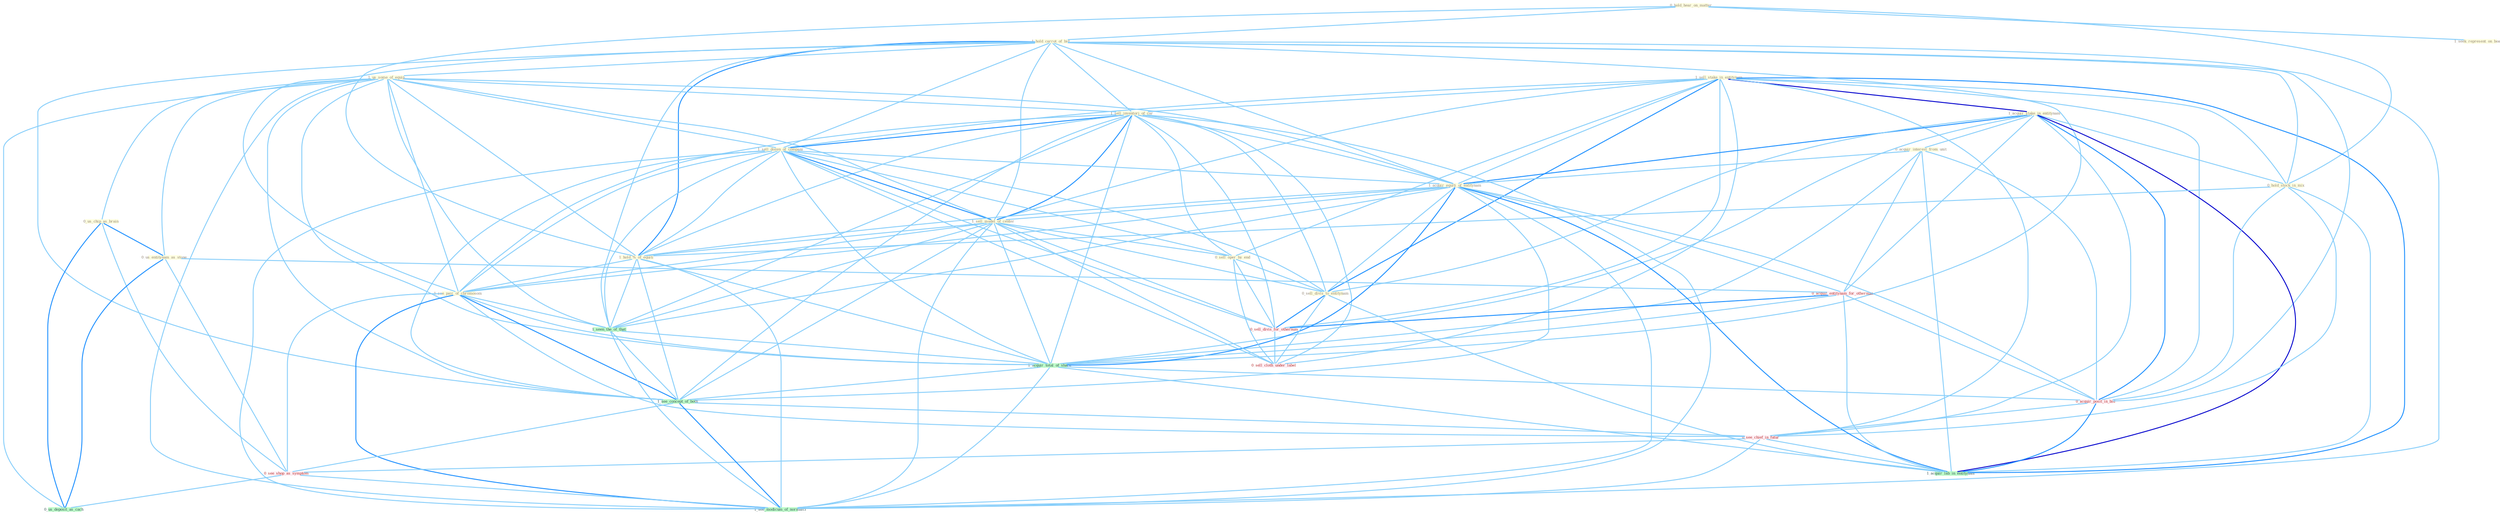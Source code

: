 Graph G{ 
    node
    [shape=polygon,style=filled,width=.5,height=.06,color="#BDFCC9",fixedsize=true,fontsize=4,
    fontcolor="#2f4f4f"];
    {node
    [color="#ffffe0", fontcolor="#8b7d6b"] "0_hold_hear_on_matter " "1_sell_stake_in_entitynam " "1_hold_carrot_of_bid " "1_acquir_stake_in_entitynam " "0_hold_stock_in_mix " "0_acquir_interest_from_unit " "1_us_some_of_equip " "1_sell_inventori_of_car " "1_seek_represent_on_board " "1_sell_dozen_of_compani " "1_acquir_equiti_of_entitynam " "1_sell_model_of_center " "0_us_chip_as_brain " "0_sell_oper_by_end " "1_hold_%_of_equiti " "0_sell_divis_to_entitynam " "1_see_pair_of_chromosom " "0_us_entitynam_as_stone "}
{node [color="#fff0f5", fontcolor="#b22222"] "0_acquir_entitynam_for_othernum " "0_sell_divis_for_othernum " "0_sell_cloth_under_label " "0_acquir_posit_in_bid " "0_see_chief_in_futur " "0_see_shop_as_symptom "}
edge [color="#B0E2FF"];

	"0_hold_hear_on_matter " -- "1_hold_carrot_of_bid " [w="1", color="#87cefa" ];
	"0_hold_hear_on_matter " -- "0_hold_stock_in_mix " [w="1", color="#87cefa" ];
	"0_hold_hear_on_matter " -- "1_seek_represent_on_board " [w="1", color="#87cefa" ];
	"0_hold_hear_on_matter " -- "1_hold_%_of_equiti " [w="1", color="#87cefa" ];
	"1_sell_stake_in_entitynam " -- "1_acquir_stake_in_entitynam " [w="3", color="#0000cd" , len=0.6];
	"1_sell_stake_in_entitynam " -- "0_hold_stock_in_mix " [w="1", color="#87cefa" ];
	"1_sell_stake_in_entitynam " -- "1_sell_inventori_of_car " [w="1", color="#87cefa" ];
	"1_sell_stake_in_entitynam " -- "1_sell_dozen_of_compani " [w="1", color="#87cefa" ];
	"1_sell_stake_in_entitynam " -- "1_acquir_equiti_of_entitynam " [w="1", color="#87cefa" ];
	"1_sell_stake_in_entitynam " -- "1_sell_model_of_center " [w="1", color="#87cefa" ];
	"1_sell_stake_in_entitynam " -- "0_sell_oper_by_end " [w="1", color="#87cefa" ];
	"1_sell_stake_in_entitynam " -- "0_sell_divis_to_entitynam " [w="2", color="#1e90ff" , len=0.8];
	"1_sell_stake_in_entitynam " -- "0_sell_divis_for_othernum " [w="1", color="#87cefa" ];
	"1_sell_stake_in_entitynam " -- "0_sell_cloth_under_label " [w="1", color="#87cefa" ];
	"1_sell_stake_in_entitynam " -- "0_acquir_posit_in_bid " [w="1", color="#87cefa" ];
	"1_sell_stake_in_entitynam " -- "0_see_chief_in_futur " [w="1", color="#87cefa" ];
	"1_sell_stake_in_entitynam " -- "1_acquir_lab_in_entitynam " [w="2", color="#1e90ff" , len=0.8];
	"1_hold_carrot_of_bid " -- "0_hold_stock_in_mix " [w="1", color="#87cefa" ];
	"1_hold_carrot_of_bid " -- "1_us_some_of_equip " [w="1", color="#87cefa" ];
	"1_hold_carrot_of_bid " -- "1_sell_inventori_of_car " [w="1", color="#87cefa" ];
	"1_hold_carrot_of_bid " -- "1_sell_dozen_of_compani " [w="1", color="#87cefa" ];
	"1_hold_carrot_of_bid " -- "1_acquir_equiti_of_entitynam " [w="1", color="#87cefa" ];
	"1_hold_carrot_of_bid " -- "1_sell_model_of_center " [w="1", color="#87cefa" ];
	"1_hold_carrot_of_bid " -- "1_hold_%_of_equiti " [w="2", color="#1e90ff" , len=0.8];
	"1_hold_carrot_of_bid " -- "1_see_pair_of_chromosom " [w="1", color="#87cefa" ];
	"1_hold_carrot_of_bid " -- "1_seen_the_of_that " [w="1", color="#87cefa" ];
	"1_hold_carrot_of_bid " -- "1_acquir_total_of_share " [w="1", color="#87cefa" ];
	"1_hold_carrot_of_bid " -- "0_acquir_posit_in_bid " [w="1", color="#87cefa" ];
	"1_hold_carrot_of_bid " -- "1_see_concept_of_both " [w="1", color="#87cefa" ];
	"1_hold_carrot_of_bid " -- "1_see_modicum_of_normalci " [w="1", color="#87cefa" ];
	"1_acquir_stake_in_entitynam " -- "0_hold_stock_in_mix " [w="1", color="#87cefa" ];
	"1_acquir_stake_in_entitynam " -- "0_acquir_interest_from_unit " [w="1", color="#87cefa" ];
	"1_acquir_stake_in_entitynam " -- "1_acquir_equiti_of_entitynam " [w="2", color="#1e90ff" , len=0.8];
	"1_acquir_stake_in_entitynam " -- "0_sell_divis_to_entitynam " [w="1", color="#87cefa" ];
	"1_acquir_stake_in_entitynam " -- "0_acquir_entitynam_for_othernum " [w="1", color="#87cefa" ];
	"1_acquir_stake_in_entitynam " -- "1_acquir_total_of_share " [w="1", color="#87cefa" ];
	"1_acquir_stake_in_entitynam " -- "0_acquir_posit_in_bid " [w="2", color="#1e90ff" , len=0.8];
	"1_acquir_stake_in_entitynam " -- "0_see_chief_in_futur " [w="1", color="#87cefa" ];
	"1_acquir_stake_in_entitynam " -- "1_acquir_lab_in_entitynam " [w="3", color="#0000cd" , len=0.6];
	"0_hold_stock_in_mix " -- "1_hold_%_of_equiti " [w="1", color="#87cefa" ];
	"0_hold_stock_in_mix " -- "0_acquir_posit_in_bid " [w="1", color="#87cefa" ];
	"0_hold_stock_in_mix " -- "0_see_chief_in_futur " [w="1", color="#87cefa" ];
	"0_hold_stock_in_mix " -- "1_acquir_lab_in_entitynam " [w="1", color="#87cefa" ];
	"0_acquir_interest_from_unit " -- "1_acquir_equiti_of_entitynam " [w="1", color="#87cefa" ];
	"0_acquir_interest_from_unit " -- "0_acquir_entitynam_for_othernum " [w="1", color="#87cefa" ];
	"0_acquir_interest_from_unit " -- "1_acquir_total_of_share " [w="1", color="#87cefa" ];
	"0_acquir_interest_from_unit " -- "0_acquir_posit_in_bid " [w="1", color="#87cefa" ];
	"0_acquir_interest_from_unit " -- "1_acquir_lab_in_entitynam " [w="1", color="#87cefa" ];
	"1_us_some_of_equip " -- "1_sell_inventori_of_car " [w="1", color="#87cefa" ];
	"1_us_some_of_equip " -- "1_sell_dozen_of_compani " [w="1", color="#87cefa" ];
	"1_us_some_of_equip " -- "1_acquir_equiti_of_entitynam " [w="1", color="#87cefa" ];
	"1_us_some_of_equip " -- "1_sell_model_of_center " [w="1", color="#87cefa" ];
	"1_us_some_of_equip " -- "0_us_chip_as_brain " [w="1", color="#87cefa" ];
	"1_us_some_of_equip " -- "1_hold_%_of_equiti " [w="1", color="#87cefa" ];
	"1_us_some_of_equip " -- "1_see_pair_of_chromosom " [w="1", color="#87cefa" ];
	"1_us_some_of_equip " -- "0_us_entitynam_as_stone " [w="1", color="#87cefa" ];
	"1_us_some_of_equip " -- "1_seen_the_of_that " [w="1", color="#87cefa" ];
	"1_us_some_of_equip " -- "1_acquir_total_of_share " [w="1", color="#87cefa" ];
	"1_us_some_of_equip " -- "1_see_concept_of_both " [w="1", color="#87cefa" ];
	"1_us_some_of_equip " -- "0_us_deposit_as_cach " [w="1", color="#87cefa" ];
	"1_us_some_of_equip " -- "1_see_modicum_of_normalci " [w="1", color="#87cefa" ];
	"1_sell_inventori_of_car " -- "1_sell_dozen_of_compani " [w="2", color="#1e90ff" , len=0.8];
	"1_sell_inventori_of_car " -- "1_acquir_equiti_of_entitynam " [w="1", color="#87cefa" ];
	"1_sell_inventori_of_car " -- "1_sell_model_of_center " [w="2", color="#1e90ff" , len=0.8];
	"1_sell_inventori_of_car " -- "0_sell_oper_by_end " [w="1", color="#87cefa" ];
	"1_sell_inventori_of_car " -- "1_hold_%_of_equiti " [w="1", color="#87cefa" ];
	"1_sell_inventori_of_car " -- "0_sell_divis_to_entitynam " [w="1", color="#87cefa" ];
	"1_sell_inventori_of_car " -- "1_see_pair_of_chromosom " [w="1", color="#87cefa" ];
	"1_sell_inventori_of_car " -- "1_seen_the_of_that " [w="1", color="#87cefa" ];
	"1_sell_inventori_of_car " -- "0_sell_divis_for_othernum " [w="1", color="#87cefa" ];
	"1_sell_inventori_of_car " -- "1_acquir_total_of_share " [w="1", color="#87cefa" ];
	"1_sell_inventori_of_car " -- "0_sell_cloth_under_label " [w="1", color="#87cefa" ];
	"1_sell_inventori_of_car " -- "1_see_concept_of_both " [w="1", color="#87cefa" ];
	"1_sell_inventori_of_car " -- "1_see_modicum_of_normalci " [w="1", color="#87cefa" ];
	"1_sell_dozen_of_compani " -- "1_acquir_equiti_of_entitynam " [w="1", color="#87cefa" ];
	"1_sell_dozen_of_compani " -- "1_sell_model_of_center " [w="2", color="#1e90ff" , len=0.8];
	"1_sell_dozen_of_compani " -- "0_sell_oper_by_end " [w="1", color="#87cefa" ];
	"1_sell_dozen_of_compani " -- "1_hold_%_of_equiti " [w="1", color="#87cefa" ];
	"1_sell_dozen_of_compani " -- "0_sell_divis_to_entitynam " [w="1", color="#87cefa" ];
	"1_sell_dozen_of_compani " -- "1_see_pair_of_chromosom " [w="1", color="#87cefa" ];
	"1_sell_dozen_of_compani " -- "1_seen_the_of_that " [w="1", color="#87cefa" ];
	"1_sell_dozen_of_compani " -- "0_sell_divis_for_othernum " [w="1", color="#87cefa" ];
	"1_sell_dozen_of_compani " -- "1_acquir_total_of_share " [w="1", color="#87cefa" ];
	"1_sell_dozen_of_compani " -- "0_sell_cloth_under_label " [w="1", color="#87cefa" ];
	"1_sell_dozen_of_compani " -- "1_see_concept_of_both " [w="1", color="#87cefa" ];
	"1_sell_dozen_of_compani " -- "1_see_modicum_of_normalci " [w="1", color="#87cefa" ];
	"1_acquir_equiti_of_entitynam " -- "1_sell_model_of_center " [w="1", color="#87cefa" ];
	"1_acquir_equiti_of_entitynam " -- "1_hold_%_of_equiti " [w="1", color="#87cefa" ];
	"1_acquir_equiti_of_entitynam " -- "0_sell_divis_to_entitynam " [w="1", color="#87cefa" ];
	"1_acquir_equiti_of_entitynam " -- "1_see_pair_of_chromosom " [w="1", color="#87cefa" ];
	"1_acquir_equiti_of_entitynam " -- "0_acquir_entitynam_for_othernum " [w="1", color="#87cefa" ];
	"1_acquir_equiti_of_entitynam " -- "1_seen_the_of_that " [w="1", color="#87cefa" ];
	"1_acquir_equiti_of_entitynam " -- "1_acquir_total_of_share " [w="2", color="#1e90ff" , len=0.8];
	"1_acquir_equiti_of_entitynam " -- "0_acquir_posit_in_bid " [w="1", color="#87cefa" ];
	"1_acquir_equiti_of_entitynam " -- "1_see_concept_of_both " [w="1", color="#87cefa" ];
	"1_acquir_equiti_of_entitynam " -- "1_acquir_lab_in_entitynam " [w="2", color="#1e90ff" , len=0.8];
	"1_acquir_equiti_of_entitynam " -- "1_see_modicum_of_normalci " [w="1", color="#87cefa" ];
	"1_sell_model_of_center " -- "0_sell_oper_by_end " [w="1", color="#87cefa" ];
	"1_sell_model_of_center " -- "1_hold_%_of_equiti " [w="1", color="#87cefa" ];
	"1_sell_model_of_center " -- "0_sell_divis_to_entitynam " [w="1", color="#87cefa" ];
	"1_sell_model_of_center " -- "1_see_pair_of_chromosom " [w="1", color="#87cefa" ];
	"1_sell_model_of_center " -- "1_seen_the_of_that " [w="1", color="#87cefa" ];
	"1_sell_model_of_center " -- "0_sell_divis_for_othernum " [w="1", color="#87cefa" ];
	"1_sell_model_of_center " -- "1_acquir_total_of_share " [w="1", color="#87cefa" ];
	"1_sell_model_of_center " -- "0_sell_cloth_under_label " [w="1", color="#87cefa" ];
	"1_sell_model_of_center " -- "1_see_concept_of_both " [w="1", color="#87cefa" ];
	"1_sell_model_of_center " -- "1_see_modicum_of_normalci " [w="1", color="#87cefa" ];
	"0_us_chip_as_brain " -- "0_us_entitynam_as_stone " [w="2", color="#1e90ff" , len=0.8];
	"0_us_chip_as_brain " -- "0_see_shop_as_symptom " [w="1", color="#87cefa" ];
	"0_us_chip_as_brain " -- "0_us_deposit_as_cach " [w="2", color="#1e90ff" , len=0.8];
	"0_sell_oper_by_end " -- "0_sell_divis_to_entitynam " [w="1", color="#87cefa" ];
	"0_sell_oper_by_end " -- "0_sell_divis_for_othernum " [w="1", color="#87cefa" ];
	"0_sell_oper_by_end " -- "0_sell_cloth_under_label " [w="1", color="#87cefa" ];
	"1_hold_%_of_equiti " -- "1_see_pair_of_chromosom " [w="1", color="#87cefa" ];
	"1_hold_%_of_equiti " -- "1_seen_the_of_that " [w="1", color="#87cefa" ];
	"1_hold_%_of_equiti " -- "1_acquir_total_of_share " [w="1", color="#87cefa" ];
	"1_hold_%_of_equiti " -- "1_see_concept_of_both " [w="1", color="#87cefa" ];
	"1_hold_%_of_equiti " -- "1_see_modicum_of_normalci " [w="1", color="#87cefa" ];
	"0_sell_divis_to_entitynam " -- "0_sell_divis_for_othernum " [w="2", color="#1e90ff" , len=0.8];
	"0_sell_divis_to_entitynam " -- "0_sell_cloth_under_label " [w="1", color="#87cefa" ];
	"0_sell_divis_to_entitynam " -- "1_acquir_lab_in_entitynam " [w="1", color="#87cefa" ];
	"1_see_pair_of_chromosom " -- "1_seen_the_of_that " [w="1", color="#87cefa" ];
	"1_see_pair_of_chromosom " -- "1_acquir_total_of_share " [w="1", color="#87cefa" ];
	"1_see_pair_of_chromosom " -- "1_see_concept_of_both " [w="2", color="#1e90ff" , len=0.8];
	"1_see_pair_of_chromosom " -- "0_see_chief_in_futur " [w="1", color="#87cefa" ];
	"1_see_pair_of_chromosom " -- "0_see_shop_as_symptom " [w="1", color="#87cefa" ];
	"1_see_pair_of_chromosom " -- "1_see_modicum_of_normalci " [w="2", color="#1e90ff" , len=0.8];
	"0_us_entitynam_as_stone " -- "0_acquir_entitynam_for_othernum " [w="1", color="#87cefa" ];
	"0_us_entitynam_as_stone " -- "0_see_shop_as_symptom " [w="1", color="#87cefa" ];
	"0_us_entitynam_as_stone " -- "0_us_deposit_as_cach " [w="2", color="#1e90ff" , len=0.8];
	"0_acquir_entitynam_for_othernum " -- "0_sell_divis_for_othernum " [w="2", color="#1e90ff" , len=0.8];
	"0_acquir_entitynam_for_othernum " -- "1_acquir_total_of_share " [w="1", color="#87cefa" ];
	"0_acquir_entitynam_for_othernum " -- "0_acquir_posit_in_bid " [w="1", color="#87cefa" ];
	"0_acquir_entitynam_for_othernum " -- "1_acquir_lab_in_entitynam " [w="1", color="#87cefa" ];
	"1_seen_the_of_that " -- "1_acquir_total_of_share " [w="1", color="#87cefa" ];
	"1_seen_the_of_that " -- "1_see_concept_of_both " [w="1", color="#87cefa" ];
	"1_seen_the_of_that " -- "1_see_modicum_of_normalci " [w="1", color="#87cefa" ];
	"0_sell_divis_for_othernum " -- "0_sell_cloth_under_label " [w="1", color="#87cefa" ];
	"1_acquir_total_of_share " -- "0_acquir_posit_in_bid " [w="1", color="#87cefa" ];
	"1_acquir_total_of_share " -- "1_see_concept_of_both " [w="1", color="#87cefa" ];
	"1_acquir_total_of_share " -- "1_acquir_lab_in_entitynam " [w="1", color="#87cefa" ];
	"1_acquir_total_of_share " -- "1_see_modicum_of_normalci " [w="1", color="#87cefa" ];
	"0_acquir_posit_in_bid " -- "0_see_chief_in_futur " [w="1", color="#87cefa" ];
	"0_acquir_posit_in_bid " -- "1_acquir_lab_in_entitynam " [w="2", color="#1e90ff" , len=0.8];
	"1_see_concept_of_both " -- "0_see_chief_in_futur " [w="1", color="#87cefa" ];
	"1_see_concept_of_both " -- "0_see_shop_as_symptom " [w="1", color="#87cefa" ];
	"1_see_concept_of_both " -- "1_see_modicum_of_normalci " [w="2", color="#1e90ff" , len=0.8];
	"0_see_chief_in_futur " -- "0_see_shop_as_symptom " [w="1", color="#87cefa" ];
	"0_see_chief_in_futur " -- "1_acquir_lab_in_entitynam " [w="1", color="#87cefa" ];
	"0_see_chief_in_futur " -- "1_see_modicum_of_normalci " [w="1", color="#87cefa" ];
	"0_see_shop_as_symptom " -- "0_us_deposit_as_cach " [w="1", color="#87cefa" ];
	"0_see_shop_as_symptom " -- "1_see_modicum_of_normalci " [w="1", color="#87cefa" ];
}